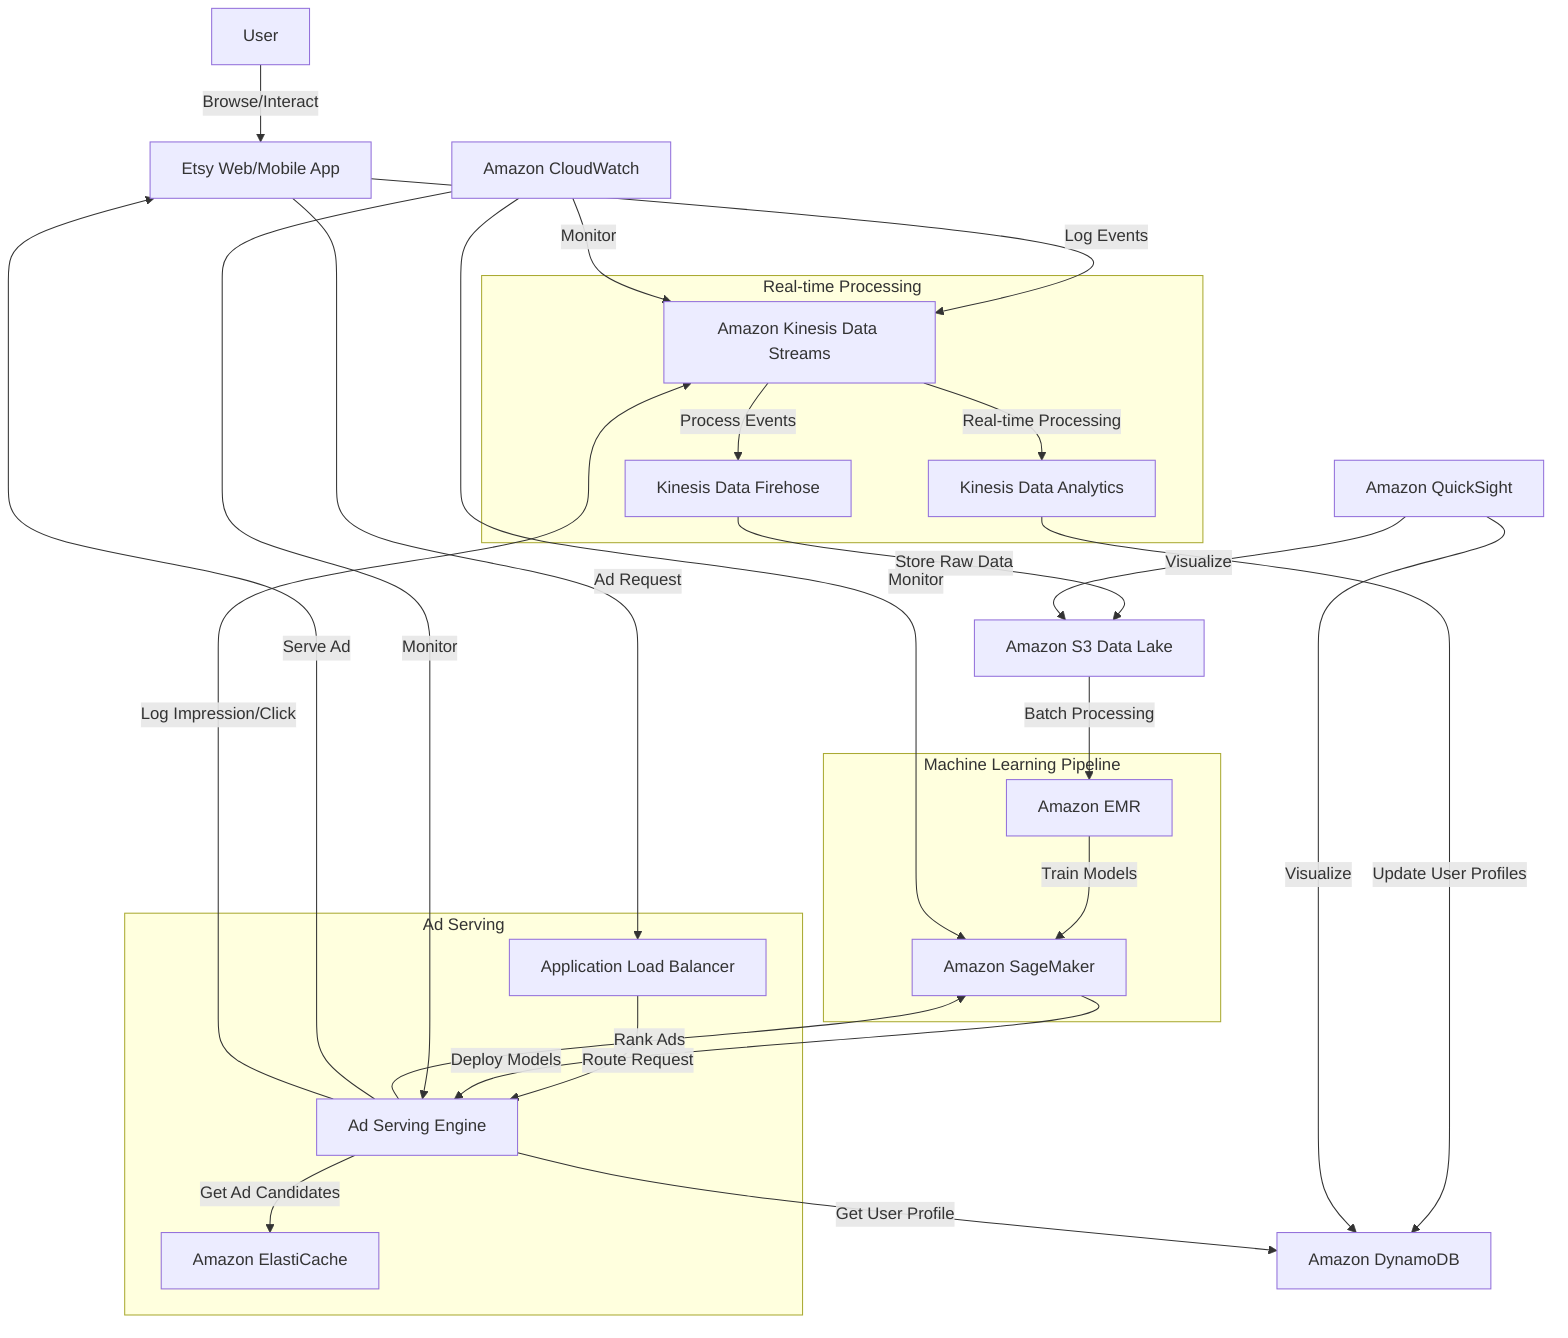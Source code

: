 graph TD
    User[User] -->|Browse/Interact| WebApp[Etsy Web/Mobile App]
    WebApp -->|Log Events| Kinesis[Amazon Kinesis Data Streams]
    
    Kinesis -->|Process Events| KDF[Kinesis Data Firehose]
    Kinesis -->|Real-time Processing| KDA[Kinesis Data Analytics]
    
    KDF -->|Store Raw Data| S3[Amazon S3 Data Lake]
    KDA -->|Update User Profiles| DynamoDB[Amazon DynamoDB]
    
    S3 -->|Batch Processing| EMR[Amazon EMR]
    EMR -->|Train Models| SageMaker[Amazon SageMaker]
    
    WebApp -->|Ad Request| ALB[Application Load Balancer]
    ALB -->|Route Request| AdServer[Ad Serving Engine]
    
    AdServer -->|Get User Profile| DynamoDB
    AdServer -->|Get Ad Candidates| ElastiCache[Amazon ElastiCache]
    AdServer -->|Rank Ads| SageMaker
    
    SageMaker -->|Deploy Models| AdServer
    
    AdServer -->|Serve Ad| WebApp
    AdServer -->|Log Impression/Click| Kinesis
    
    CloudWatch[Amazon CloudWatch] -->|Monitor| AdServer
    CloudWatch -->|Monitor| Kinesis
    CloudWatch -->|Monitor| SageMaker
    
    QuickSight[Amazon QuickSight] -->|Visualize| S3
    QuickSight -->|Visualize| DynamoDB
    
    subgraph "Real-time Processing"
        Kinesis
        KDF
        KDA
    end
    
    subgraph "Machine Learning Pipeline"
        EMR
        SageMaker
    end
    
    subgraph "Ad Serving"
        ALB
        AdServer
        ElastiCache
    end